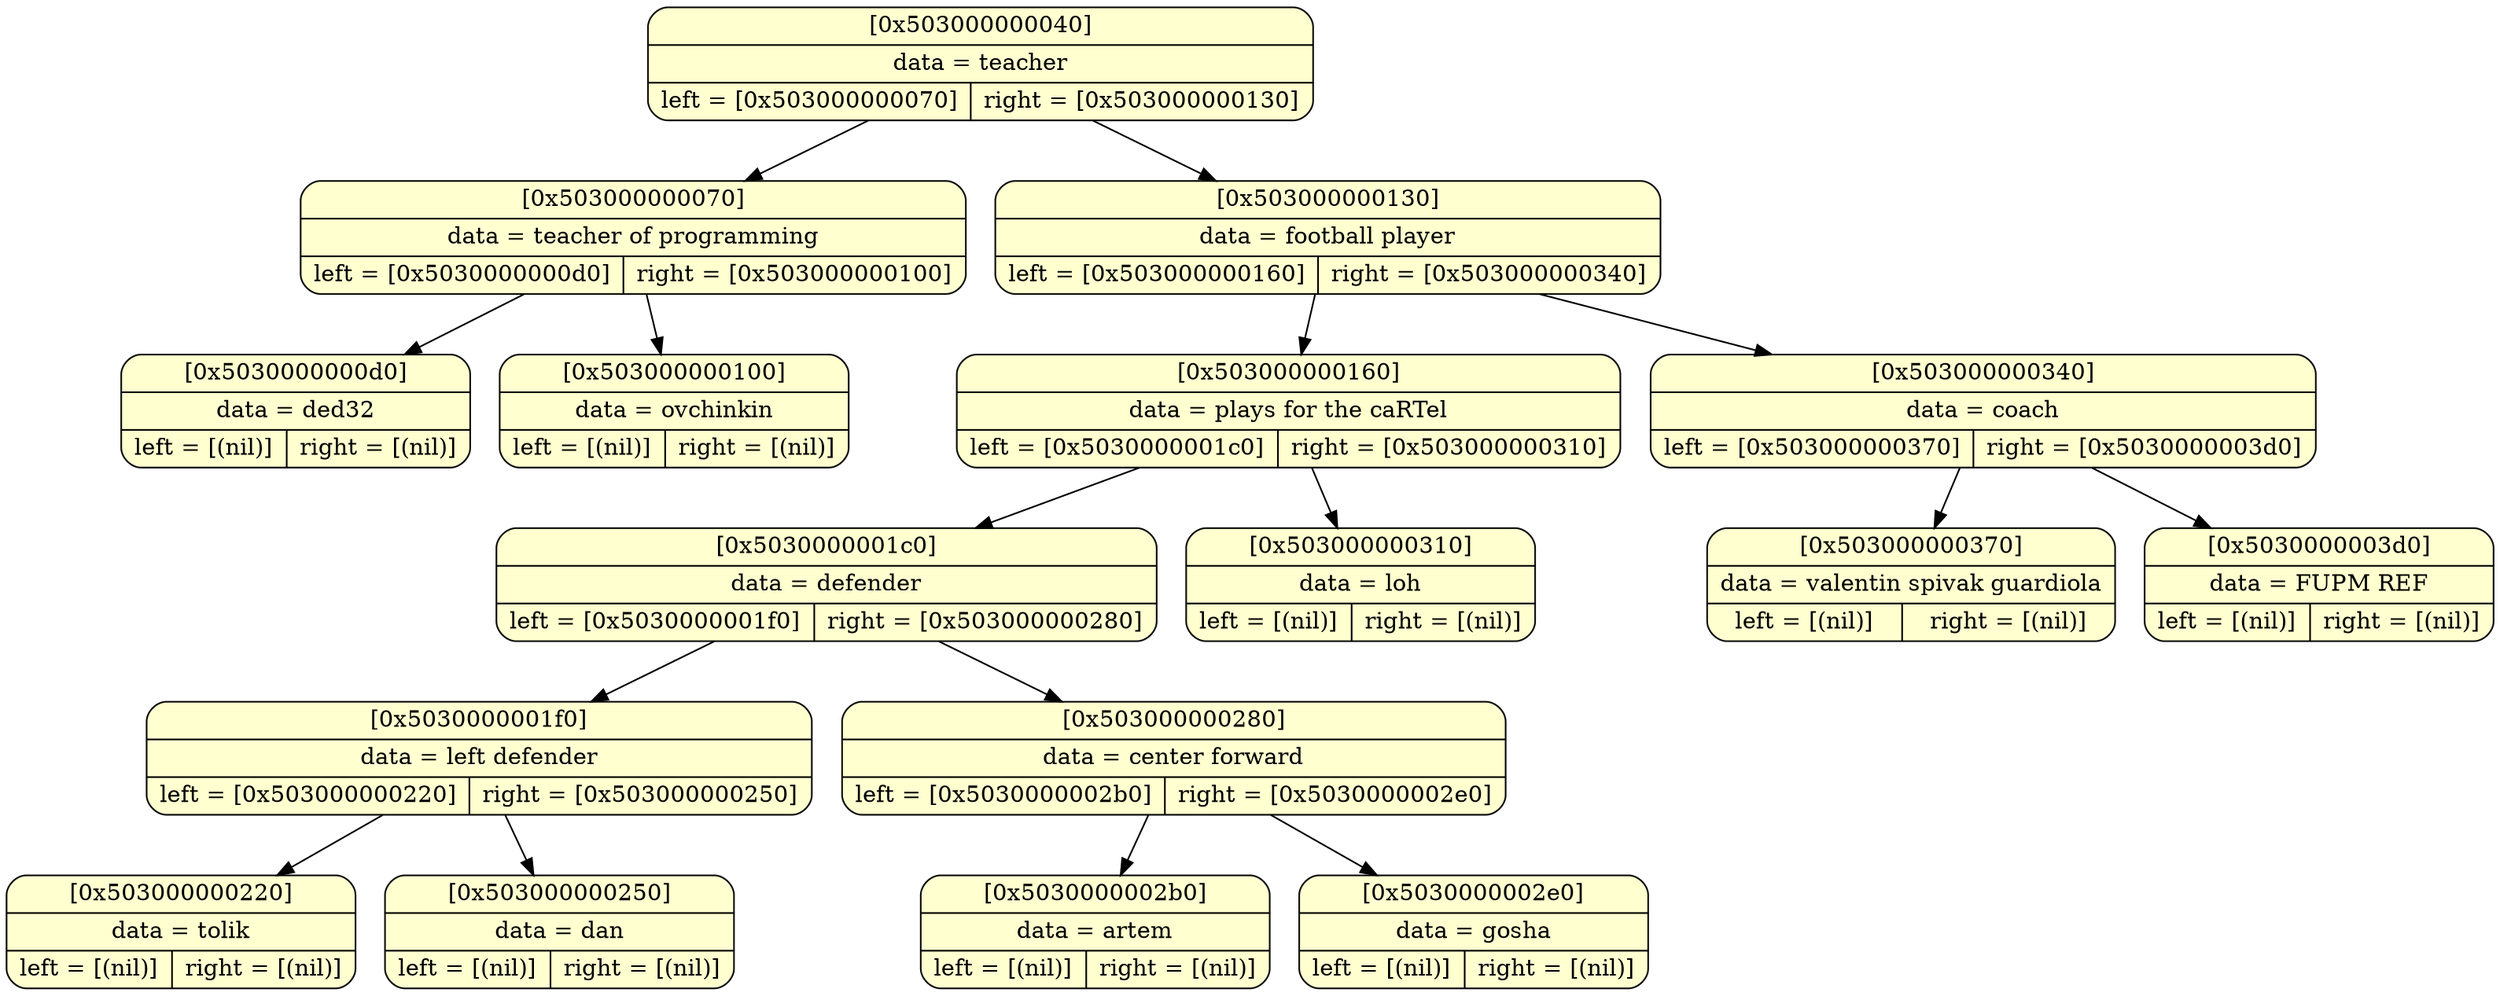 digraph
{
bgcolor="transparent"
node0x503000000040 [shape=Mrecord; label = " { [0x503000000040] | data = teacher | { left = [0x503000000070] | right = [0x503000000130] } }"; style = filled; fillcolor = "#FFFFD0"];
node0x503000000040 -> node0x503000000070
;node0x503000000040 -> node0x503000000130
;node0x503000000070 [shape=Mrecord; label = " { [0x503000000070] | data = teacher of programming | { left = [0x5030000000d0] | right = [0x503000000100] } }"; style = filled; fillcolor = "#FFFFD0"];
node0x503000000070 -> node0x5030000000d0
;node0x503000000070 -> node0x503000000100
;node0x5030000000d0 [shape=Mrecord; label = " { [0x5030000000d0] | data = ded32 | { left = [(nil)] | right = [(nil)] } }"; style = filled; fillcolor = "#FFFFD0"];
node0x503000000100 [shape=Mrecord; label = " { [0x503000000100] | data = ovchinkin | { left = [(nil)] | right = [(nil)] } }"; style = filled; fillcolor = "#FFFFD0"];
node0x503000000130 [shape=Mrecord; label = " { [0x503000000130] | data = football player | { left = [0x503000000160] | right = [0x503000000340] } }"; style = filled; fillcolor = "#FFFFD0"];
node0x503000000130 -> node0x503000000160
;node0x503000000130 -> node0x503000000340
;node0x503000000160 [shape=Mrecord; label = " { [0x503000000160] | data = plays for the caRTel | { left = [0x5030000001c0] | right = [0x503000000310] } }"; style = filled; fillcolor = "#FFFFD0"];
node0x503000000160 -> node0x5030000001c0
;node0x503000000160 -> node0x503000000310
;node0x5030000001c0 [shape=Mrecord; label = " { [0x5030000001c0] | data = defender | { left = [0x5030000001f0] | right = [0x503000000280] } }"; style = filled; fillcolor = "#FFFFD0"];
node0x5030000001c0 -> node0x5030000001f0
;node0x5030000001c0 -> node0x503000000280
;node0x5030000001f0 [shape=Mrecord; label = " { [0x5030000001f0] | data = left defender | { left = [0x503000000220] | right = [0x503000000250] } }"; style = filled; fillcolor = "#FFFFD0"];
node0x5030000001f0 -> node0x503000000220
;node0x5030000001f0 -> node0x503000000250
;node0x503000000220 [shape=Mrecord; label = " { [0x503000000220] | data = tolik | { left = [(nil)] | right = [(nil)] } }"; style = filled; fillcolor = "#FFFFD0"];
node0x503000000250 [shape=Mrecord; label = " { [0x503000000250] | data = dan | { left = [(nil)] | right = [(nil)] } }"; style = filled; fillcolor = "#FFFFD0"];
node0x503000000280 [shape=Mrecord; label = " { [0x503000000280] | data = center forward | { left = [0x5030000002b0] | right = [0x5030000002e0] } }"; style = filled; fillcolor = "#FFFFD0"];
node0x503000000280 -> node0x5030000002b0
;node0x503000000280 -> node0x5030000002e0
;node0x5030000002b0 [shape=Mrecord; label = " { [0x5030000002b0] | data = artem | { left = [(nil)] | right = [(nil)] } }"; style = filled; fillcolor = "#FFFFD0"];
node0x5030000002e0 [shape=Mrecord; label = " { [0x5030000002e0] | data = gosha | { left = [(nil)] | right = [(nil)] } }"; style = filled; fillcolor = "#FFFFD0"];
node0x503000000310 [shape=Mrecord; label = " { [0x503000000310] | data = loh | { left = [(nil)] | right = [(nil)] } }"; style = filled; fillcolor = "#FFFFD0"];
node0x503000000340 [shape=Mrecord; label = " { [0x503000000340] | data = coach | { left = [0x503000000370] | right = [0x5030000003d0] } }"; style = filled; fillcolor = "#FFFFD0"];
node0x503000000340 -> node0x503000000370
;node0x503000000340 -> node0x5030000003d0
;node0x503000000370 [shape=Mrecord; label = " { [0x503000000370] | data = valentin spivak guardiola | { left = [(nil)] | right = [(nil)] } }"; style = filled; fillcolor = "#FFFFD0"];
node0x5030000003d0 [shape=Mrecord; label = " { [0x5030000003d0] | data = FUPM REF | { left = [(nil)] | right = [(nil)] } }"; style = filled; fillcolor = "#FFFFD0"];

}
